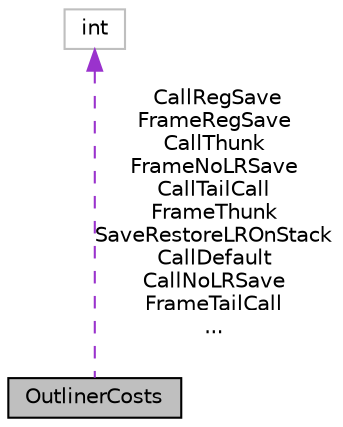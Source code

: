 digraph "OutlinerCosts"
{
 // LATEX_PDF_SIZE
  bgcolor="transparent";
  edge [fontname="Helvetica",fontsize="10",labelfontname="Helvetica",labelfontsize="10"];
  node [fontname="Helvetica",fontsize="10",shape=record];
  Node1 [label="OutlinerCosts",height=0.2,width=0.4,color="black", fillcolor="grey75", style="filled", fontcolor="black",tooltip=" "];
  Node2 -> Node1 [dir="back",color="darkorchid3",fontsize="10",style="dashed",label=" CallRegSave\nFrameRegSave\nCallThunk\nFrameNoLRSave\nCallTailCall\nFrameThunk\nSaveRestoreLROnStack\nCallDefault\nCallNoLRSave\nFrameTailCall\n..." ,fontname="Helvetica"];
  Node2 [label="int",height=0.2,width=0.4,color="grey75",tooltip=" "];
}
